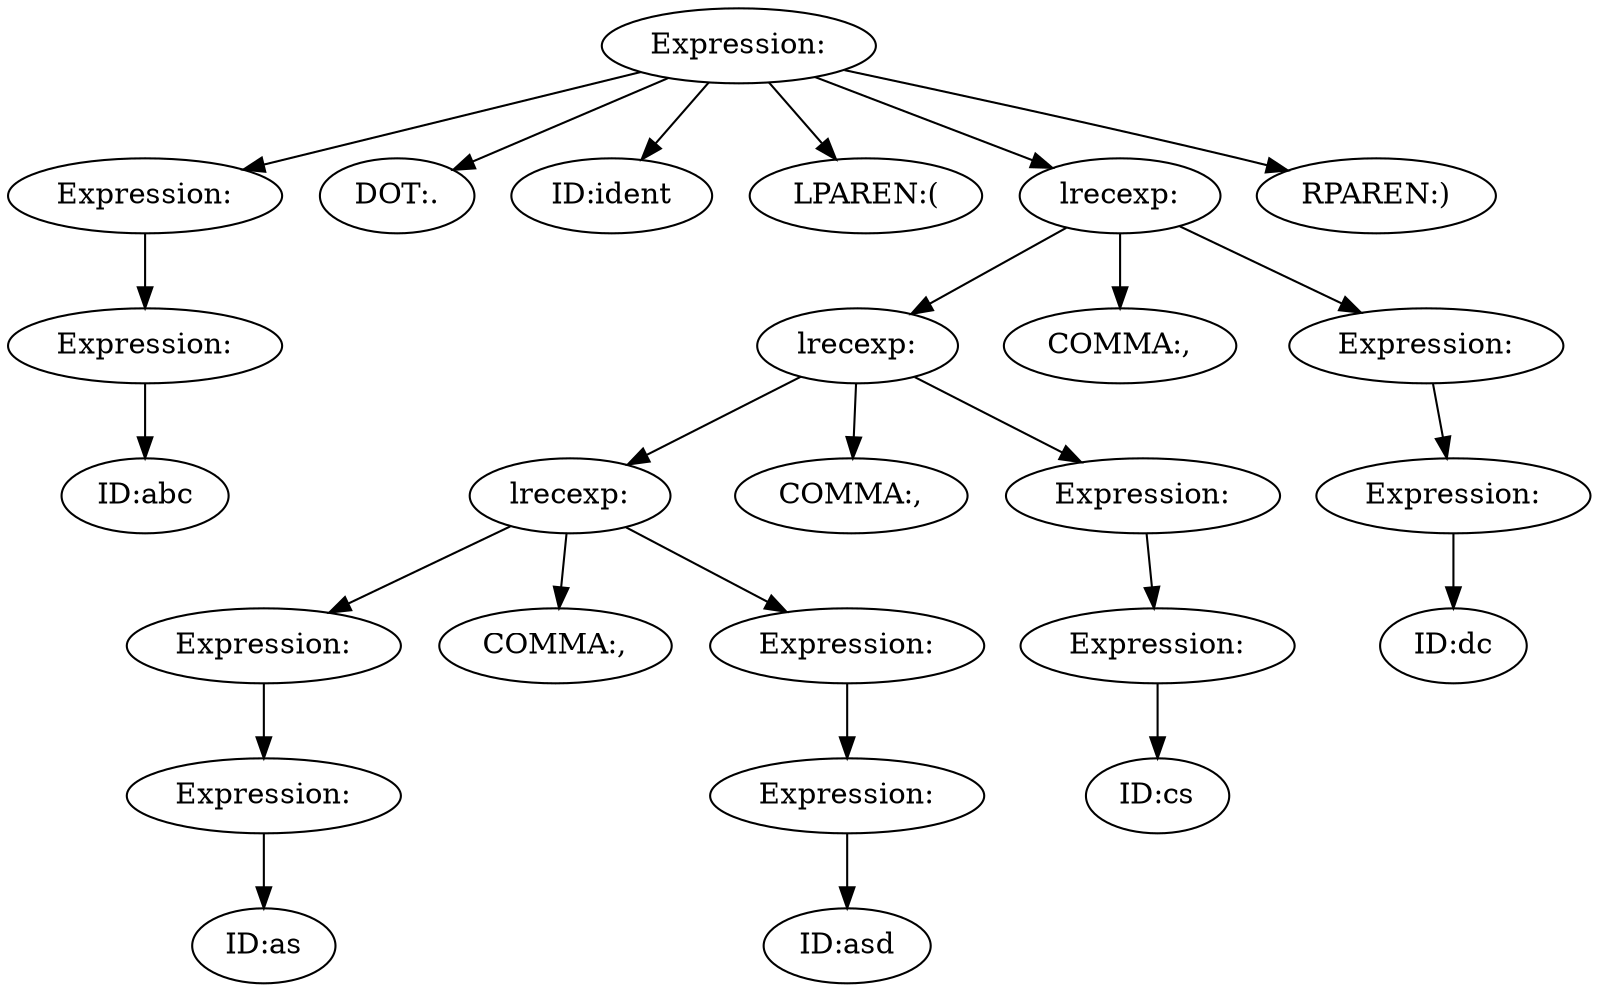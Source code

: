 digraph {
n0 [label="Expression:"];
n1 [label="Expression:"];
n2 [label="Expression:"];
n3 [label="ID:abc"];
n2 -> n3
n1 -> n2
n0 -> n1
n4 [label="DOT:."];
n0 -> n4
n5 [label="ID:ident"];
n0 -> n5
n6 [label="LPAREN:("];
n0 -> n6
n7 [label="lrecexp:"];
n8 [label="lrecexp:"];
n9 [label="lrecexp:"];
n10 [label="Expression:"];
n11 [label="Expression:"];
n12 [label="ID:as"];
n11 -> n12
n10 -> n11
n9 -> n10
n13 [label="COMMA:,"];
n9 -> n13
n14 [label="Expression:"];
n15 [label="Expression:"];
n16 [label="ID:asd"];
n15 -> n16
n14 -> n15
n9 -> n14
n8 -> n9
n17 [label="COMMA:,"];
n8 -> n17
n18 [label="Expression:"];
n19 [label="Expression:"];
n20 [label="ID:cs"];
n19 -> n20
n18 -> n19
n8 -> n18
n7 -> n8
n21 [label="COMMA:,"];
n7 -> n21
n22 [label="Expression:"];
n23 [label="Expression:"];
n24 [label="ID:dc"];
n23 -> n24
n22 -> n23
n7 -> n22
n0 -> n7
n25 [label="RPAREN:)"];
n0 -> n25
}
